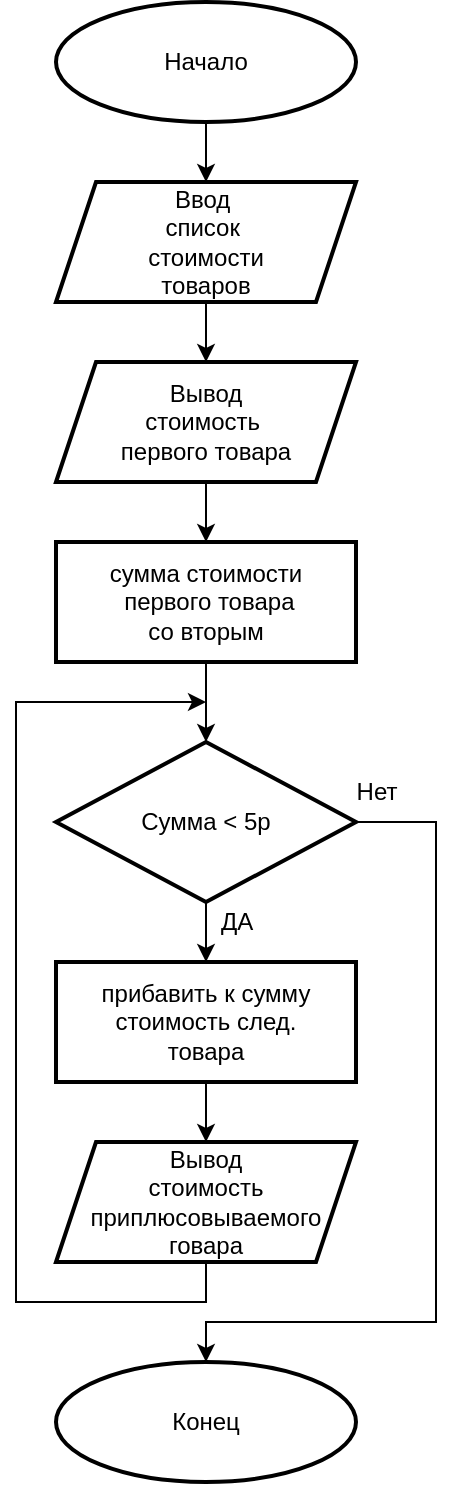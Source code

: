 <mxfile version="20.3.6" type="device"><diagram id="scsalRQQKDyFU2P3SLld" name="Страница 1"><mxGraphModel dx="381" dy="499" grid="1" gridSize="10" guides="1" tooltips="1" connect="1" arrows="1" fold="1" page="1" pageScale="1" pageWidth="827" pageHeight="1169" math="0" shadow="0"><root><mxCell id="0"/><mxCell id="1" parent="0"/><mxCell id="rNWVFFMZo67IIZMblTpF-3" value="" style="edgeStyle=orthogonalEdgeStyle;rounded=0;orthogonalLoop=1;jettySize=auto;html=1;" edge="1" parent="1" source="rNWVFFMZo67IIZMblTpF-1" target="rNWVFFMZo67IIZMblTpF-2"><mxGeometry relative="1" as="geometry"/></mxCell><mxCell id="rNWVFFMZo67IIZMblTpF-1" value="Начало" style="strokeWidth=2;html=1;shape=mxgraph.flowchart.start_1;whiteSpace=wrap;" vertex="1" parent="1"><mxGeometry x="330" y="20" width="150" height="60" as="geometry"/></mxCell><mxCell id="rNWVFFMZo67IIZMblTpF-5" value="" style="edgeStyle=orthogonalEdgeStyle;rounded=0;orthogonalLoop=1;jettySize=auto;html=1;" edge="1" parent="1" source="rNWVFFMZo67IIZMblTpF-2" target="rNWVFFMZo67IIZMblTpF-4"><mxGeometry relative="1" as="geometry"/></mxCell><mxCell id="rNWVFFMZo67IIZMblTpF-2" value="Ввод&amp;nbsp;&lt;br&gt;список&amp;nbsp;&lt;br&gt;стоимости&lt;br&gt;товаров" style="shape=parallelogram;perimeter=parallelogramPerimeter;whiteSpace=wrap;html=1;fixedSize=1;strokeWidth=2;" vertex="1" parent="1"><mxGeometry x="330" y="110" width="150" height="60" as="geometry"/></mxCell><mxCell id="rNWVFFMZo67IIZMblTpF-7" value="" style="edgeStyle=orthogonalEdgeStyle;rounded=0;orthogonalLoop=1;jettySize=auto;html=1;" edge="1" parent="1" source="rNWVFFMZo67IIZMblTpF-4" target="rNWVFFMZo67IIZMblTpF-6"><mxGeometry relative="1" as="geometry"/></mxCell><mxCell id="rNWVFFMZo67IIZMblTpF-4" value="Вывод&lt;br&gt;стоимость&amp;nbsp;&lt;br&gt;первого товара" style="shape=parallelogram;perimeter=parallelogramPerimeter;whiteSpace=wrap;html=1;fixedSize=1;strokeWidth=2;" vertex="1" parent="1"><mxGeometry x="330" y="200" width="150" height="60" as="geometry"/></mxCell><mxCell id="rNWVFFMZo67IIZMblTpF-9" value="" style="edgeStyle=orthogonalEdgeStyle;rounded=0;orthogonalLoop=1;jettySize=auto;html=1;" edge="1" parent="1" source="rNWVFFMZo67IIZMblTpF-6" target="rNWVFFMZo67IIZMblTpF-8"><mxGeometry relative="1" as="geometry"/></mxCell><mxCell id="rNWVFFMZo67IIZMblTpF-6" value="сумма стоимости&lt;br&gt;&amp;nbsp;первого товара&lt;br&gt;со вторым" style="whiteSpace=wrap;html=1;strokeWidth=2;" vertex="1" parent="1"><mxGeometry x="330" y="290" width="150" height="60" as="geometry"/></mxCell><mxCell id="rNWVFFMZo67IIZMblTpF-11" value="" style="edgeStyle=orthogonalEdgeStyle;rounded=0;orthogonalLoop=1;jettySize=auto;html=1;" edge="1" parent="1" source="rNWVFFMZo67IIZMblTpF-8" target="rNWVFFMZo67IIZMblTpF-10"><mxGeometry relative="1" as="geometry"/></mxCell><mxCell id="rNWVFFMZo67IIZMblTpF-16" style="edgeStyle=orthogonalEdgeStyle;rounded=0;orthogonalLoop=1;jettySize=auto;html=1;exitX=1;exitY=0.5;exitDx=0;exitDy=0;entryX=0.5;entryY=0;entryDx=0;entryDy=0;entryPerimeter=0;" edge="1" parent="1" source="rNWVFFMZo67IIZMblTpF-8" target="rNWVFFMZo67IIZMblTpF-17"><mxGeometry relative="1" as="geometry"><mxPoint x="405" y="720" as="targetPoint"/><Array as="points"><mxPoint x="520" y="430"/><mxPoint x="520" y="680"/><mxPoint x="405" y="680"/></Array></mxGeometry></mxCell><mxCell id="rNWVFFMZo67IIZMblTpF-8" value="Сумма &amp;lt; 5р" style="rhombus;whiteSpace=wrap;html=1;strokeWidth=2;" vertex="1" parent="1"><mxGeometry x="330" y="390" width="150" height="80" as="geometry"/></mxCell><mxCell id="rNWVFFMZo67IIZMblTpF-13" value="" style="edgeStyle=orthogonalEdgeStyle;rounded=0;orthogonalLoop=1;jettySize=auto;html=1;" edge="1" parent="1" source="rNWVFFMZo67IIZMblTpF-10" target="rNWVFFMZo67IIZMblTpF-12"><mxGeometry relative="1" as="geometry"/></mxCell><mxCell id="rNWVFFMZo67IIZMblTpF-10" value="прибавить к сумму&lt;br&gt;стоимость след.&lt;br&gt;товара" style="whiteSpace=wrap;html=1;strokeWidth=2;" vertex="1" parent="1"><mxGeometry x="330" y="500" width="150" height="60" as="geometry"/></mxCell><mxCell id="rNWVFFMZo67IIZMblTpF-14" style="edgeStyle=orthogonalEdgeStyle;rounded=0;orthogonalLoop=1;jettySize=auto;html=1;exitX=0.5;exitY=1;exitDx=0;exitDy=0;" edge="1" parent="1" source="rNWVFFMZo67IIZMblTpF-12"><mxGeometry relative="1" as="geometry"><mxPoint x="405" y="370" as="targetPoint"/><Array as="points"><mxPoint x="405" y="670"/><mxPoint x="310" y="670"/><mxPoint x="310" y="370"/></Array></mxGeometry></mxCell><mxCell id="rNWVFFMZo67IIZMblTpF-12" value="Вывод&lt;br&gt;стоимость&lt;br&gt;приплюсовываемого&lt;br&gt;говара" style="shape=parallelogram;perimeter=parallelogramPerimeter;whiteSpace=wrap;html=1;fixedSize=1;strokeWidth=2;" vertex="1" parent="1"><mxGeometry x="330" y="590" width="150" height="60" as="geometry"/></mxCell><mxCell id="rNWVFFMZo67IIZMblTpF-15" value="ДА" style="text;html=1;align=center;verticalAlign=middle;resizable=0;points=[];autosize=1;strokeColor=none;fillColor=none;" vertex="1" parent="1"><mxGeometry x="400" y="465" width="40" height="30" as="geometry"/></mxCell><mxCell id="rNWVFFMZo67IIZMblTpF-17" value="Конец" style="strokeWidth=2;html=1;shape=mxgraph.flowchart.start_1;whiteSpace=wrap;" vertex="1" parent="1"><mxGeometry x="330" y="700" width="150" height="60" as="geometry"/></mxCell><mxCell id="rNWVFFMZo67IIZMblTpF-18" value="Нет" style="text;html=1;align=center;verticalAlign=middle;resizable=0;points=[];autosize=1;strokeColor=none;fillColor=none;" vertex="1" parent="1"><mxGeometry x="470" y="400" width="40" height="30" as="geometry"/></mxCell></root></mxGraphModel></diagram></mxfile>